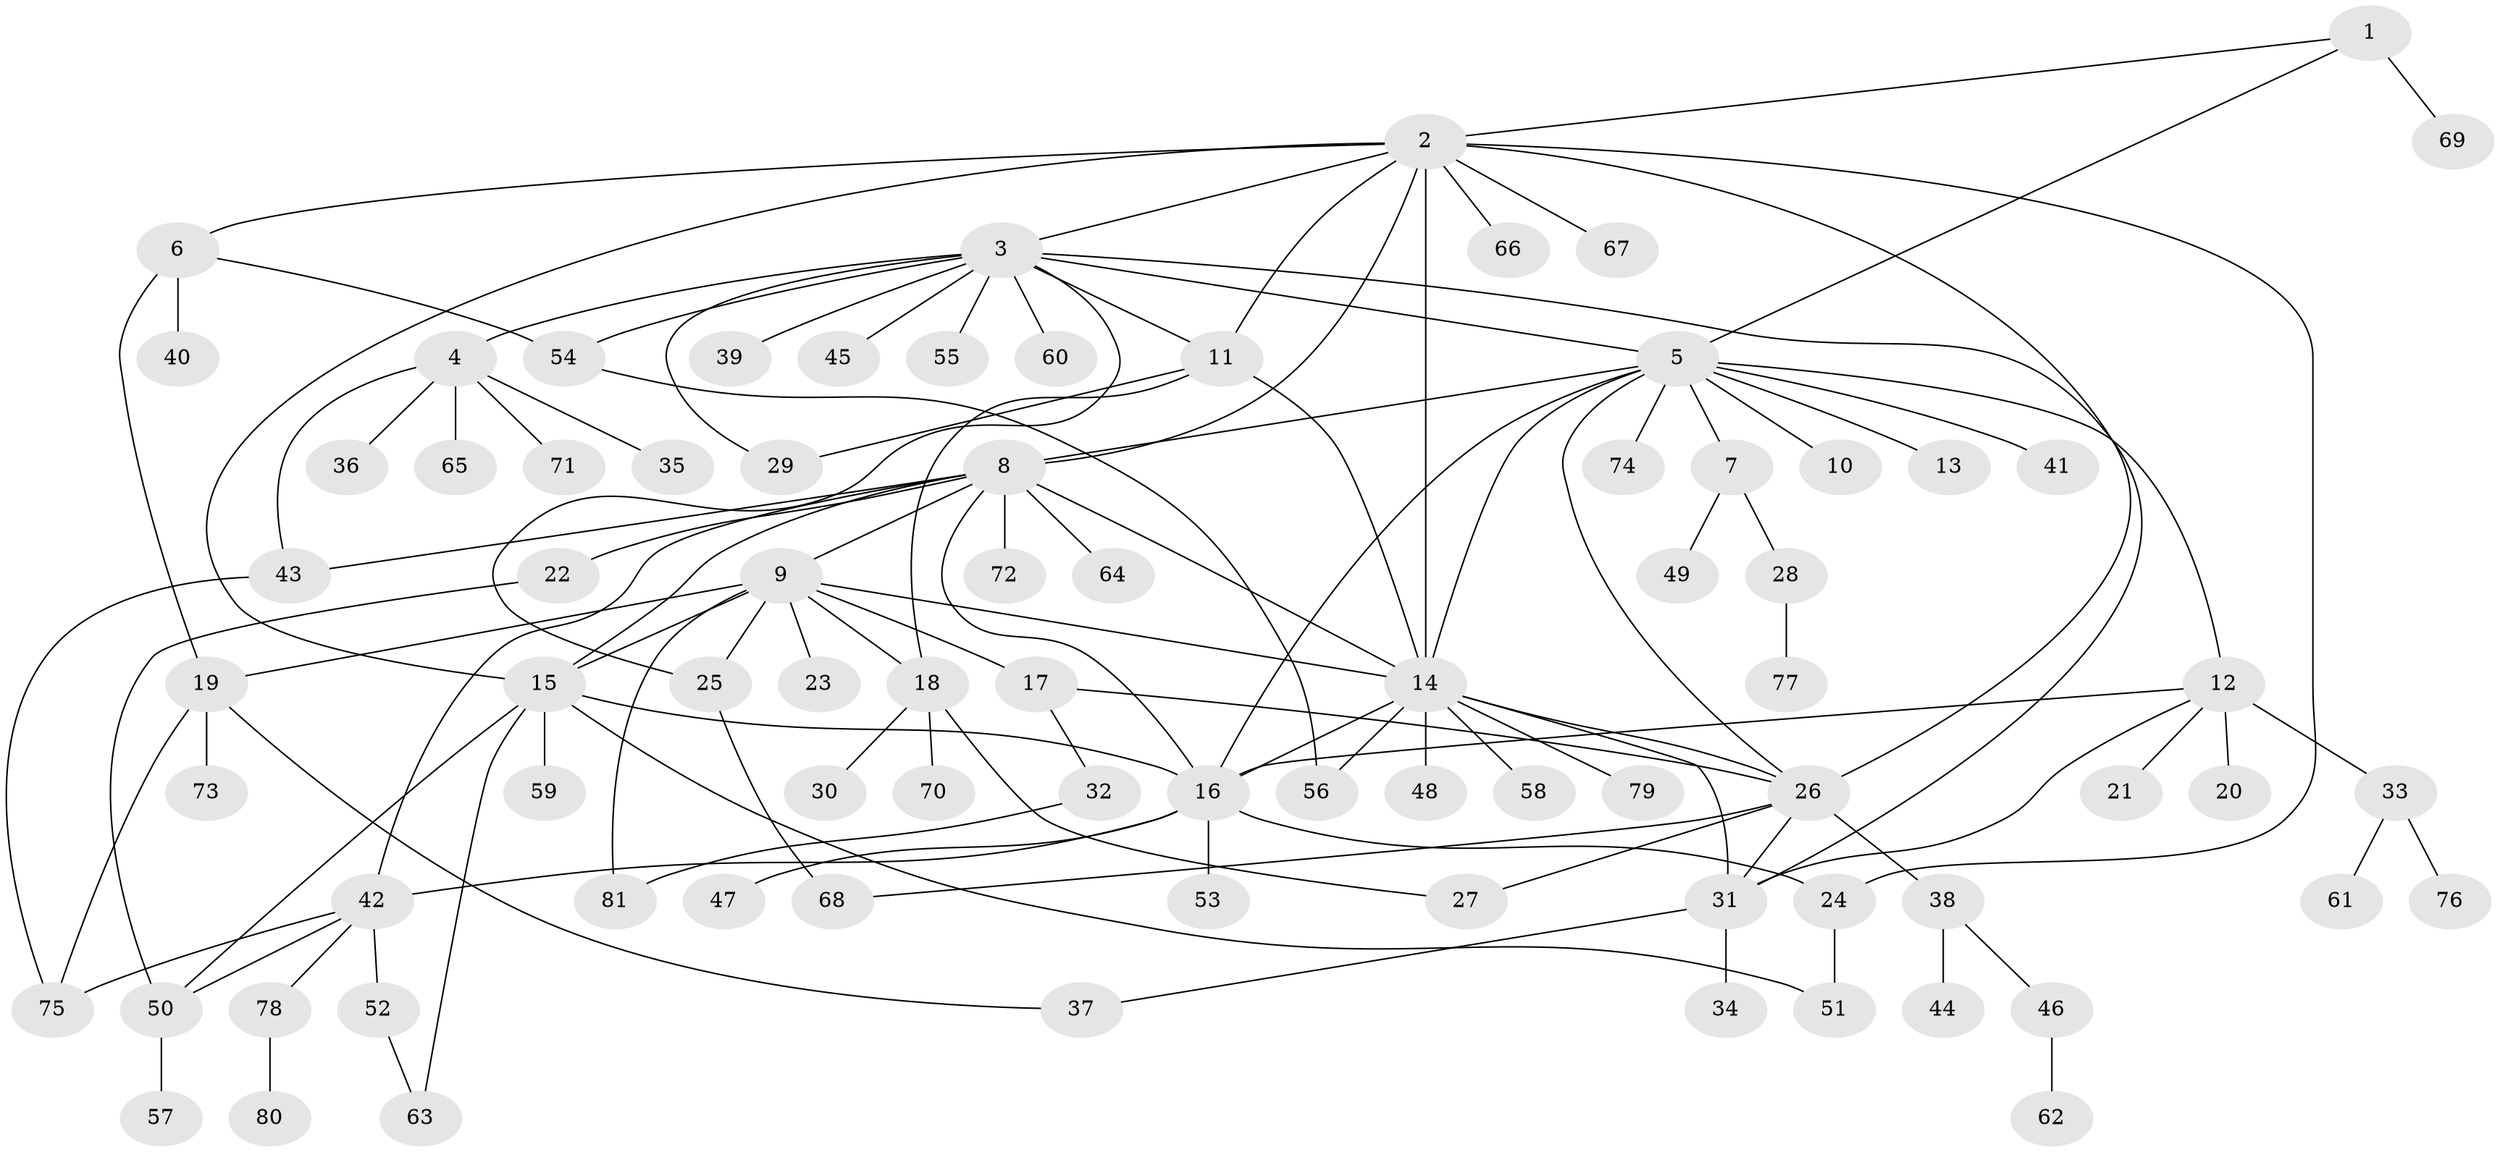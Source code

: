 // coarse degree distribution, {4: 0.16, 9: 0.08, 6: 0.08, 7: 0.04, 1: 0.32, 5: 0.08, 2: 0.08, 8: 0.12, 3: 0.04}
// Generated by graph-tools (version 1.1) at 2025/36/03/04/25 23:36:54]
// undirected, 81 vertices, 118 edges
graph export_dot {
  node [color=gray90,style=filled];
  1;
  2;
  3;
  4;
  5;
  6;
  7;
  8;
  9;
  10;
  11;
  12;
  13;
  14;
  15;
  16;
  17;
  18;
  19;
  20;
  21;
  22;
  23;
  24;
  25;
  26;
  27;
  28;
  29;
  30;
  31;
  32;
  33;
  34;
  35;
  36;
  37;
  38;
  39;
  40;
  41;
  42;
  43;
  44;
  45;
  46;
  47;
  48;
  49;
  50;
  51;
  52;
  53;
  54;
  55;
  56;
  57;
  58;
  59;
  60;
  61;
  62;
  63;
  64;
  65;
  66;
  67;
  68;
  69;
  70;
  71;
  72;
  73;
  74;
  75;
  76;
  77;
  78;
  79;
  80;
  81;
  1 -- 2;
  1 -- 5;
  1 -- 69;
  2 -- 3;
  2 -- 6;
  2 -- 8;
  2 -- 11;
  2 -- 14;
  2 -- 15;
  2 -- 24;
  2 -- 26;
  2 -- 66;
  2 -- 67;
  3 -- 4;
  3 -- 5;
  3 -- 11;
  3 -- 25;
  3 -- 29;
  3 -- 31;
  3 -- 39;
  3 -- 45;
  3 -- 54;
  3 -- 55;
  3 -- 60;
  4 -- 35;
  4 -- 36;
  4 -- 43;
  4 -- 65;
  4 -- 71;
  5 -- 7;
  5 -- 8;
  5 -- 10;
  5 -- 12;
  5 -- 13;
  5 -- 14;
  5 -- 16;
  5 -- 26;
  5 -- 41;
  5 -- 74;
  6 -- 19;
  6 -- 40;
  6 -- 54;
  7 -- 28;
  7 -- 49;
  8 -- 9;
  8 -- 14;
  8 -- 15;
  8 -- 16;
  8 -- 22;
  8 -- 42;
  8 -- 43;
  8 -- 64;
  8 -- 72;
  9 -- 14;
  9 -- 15;
  9 -- 17;
  9 -- 18;
  9 -- 19;
  9 -- 23;
  9 -- 25;
  9 -- 81;
  11 -- 14;
  11 -- 18;
  11 -- 29;
  12 -- 16;
  12 -- 20;
  12 -- 21;
  12 -- 31;
  12 -- 33;
  14 -- 16;
  14 -- 26;
  14 -- 31;
  14 -- 48;
  14 -- 56;
  14 -- 58;
  14 -- 79;
  15 -- 16;
  15 -- 50;
  15 -- 51;
  15 -- 59;
  15 -- 63;
  16 -- 24;
  16 -- 42;
  16 -- 47;
  16 -- 53;
  17 -- 26;
  17 -- 32;
  18 -- 27;
  18 -- 30;
  18 -- 70;
  19 -- 37;
  19 -- 73;
  19 -- 75;
  22 -- 50;
  24 -- 51;
  25 -- 68;
  26 -- 27;
  26 -- 31;
  26 -- 38;
  26 -- 68;
  28 -- 77;
  31 -- 34;
  31 -- 37;
  32 -- 81;
  33 -- 61;
  33 -- 76;
  38 -- 44;
  38 -- 46;
  42 -- 50;
  42 -- 52;
  42 -- 75;
  42 -- 78;
  43 -- 75;
  46 -- 62;
  50 -- 57;
  52 -- 63;
  54 -- 56;
  78 -- 80;
}
